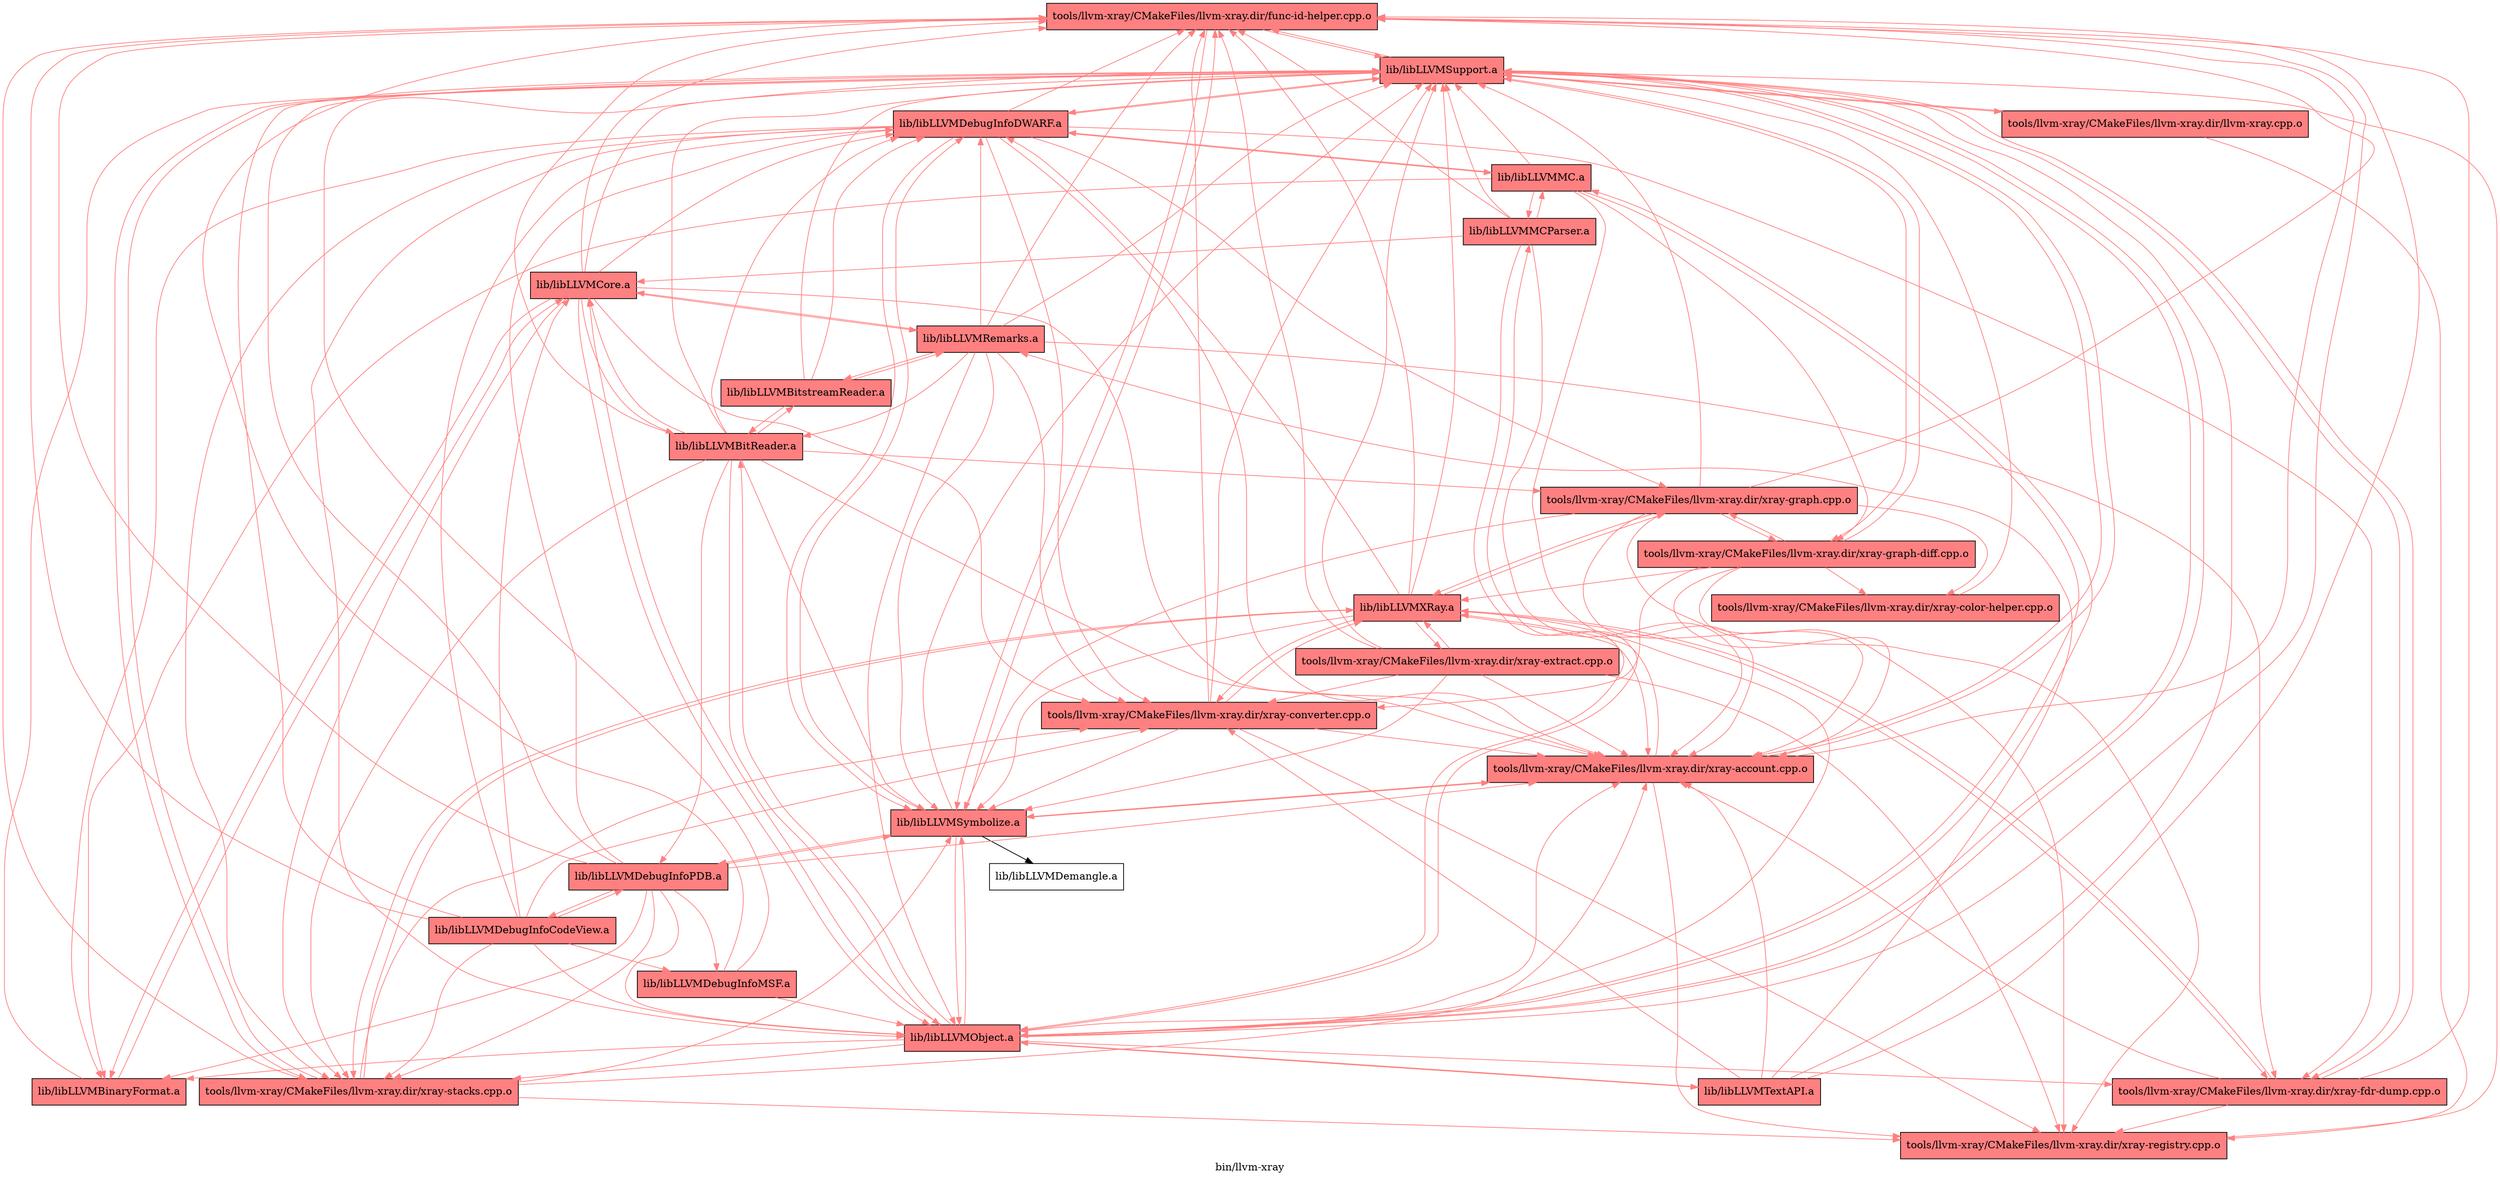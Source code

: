 digraph "bin/llvm-xray" {
	label="bin/llvm-xray";

	Node0x564caaba8e58 [shape=record,shape=record,style=filled,fillcolor="1.000000 0.5 1",label="{tools/llvm-xray/CMakeFiles/llvm-xray.dir/func-id-helper.cpp.o}"];
	Node0x564caaba8e58 -> Node0x564caaba6838[color="1.000000 0.5 1"];
	Node0x564caaba8e58 -> Node0x564caaba8ae8[color="1.000000 0.5 1"];
	Node0x564caaba6838 [shape=record,shape=record,style=filled,fillcolor="1.000000 0.5 1",label="{lib/libLLVMSupport.a}"];
	Node0x564caaba6838 -> Node0x564caaba8e58[color="1.000000 0.5 1"];
	Node0x564caaba6838 -> Node0x564caaba83b8[color="1.000000 0.5 1"];
	Node0x564caaba6838 -> Node0x564caaba8b38[color="1.000000 0.5 1"];
	Node0x564caaba6838 -> Node0x564caaba6978[color="1.000000 0.5 1"];
	Node0x564caaba6838 -> Node0x564caaba5b18[color="1.000000 0.5 1"];
	Node0x564caaba6838 -> Node0x564caabab658[color="1.000000 0.5 1"];
	Node0x564caaba6838 -> Node0x564caaba6d88[color="1.000000 0.5 1"];
	Node0x564caaba6838 -> Node0x564caaba7238[color="1.000000 0.5 1"];
	Node0x564caaba8ae8 [shape=record,shape=record,style=filled,fillcolor="1.000000 0.5 1",label="{lib/libLLVMSymbolize.a}"];
	Node0x564caaba8ae8 -> Node0x564caaba8e58[color="1.000000 0.5 1"];
	Node0x564caaba8ae8 -> Node0x564caaba8b38[color="1.000000 0.5 1"];
	Node0x564caaba8ae8 -> Node0x564caaba6838[color="1.000000 0.5 1"];
	Node0x564caaba8ae8 -> Node0x564caaba7878[color="1.000000 0.5 1"];
	Node0x564caaba8ae8 -> Node0x564caaba6d88[color="1.000000 0.5 1"];
	Node0x564caaba8ae8 -> Node0x564caaba7238[color="1.000000 0.5 1"];
	Node0x564caaba8ae8 -> Node0x564caaba2738;
	Node0x564caaba83b8 [shape=record,shape=record,style=filled,fillcolor="1.000000 0.5 1",label="{tools/llvm-xray/CMakeFiles/llvm-xray.dir/llvm-xray.cpp.o}"];
	Node0x564caaba83b8 -> Node0x564caabac378[color="1.000000 0.5 1"];
	Node0x564caaba83b8 -> Node0x564caaba6838[color="1.000000 0.5 1"];
	Node0x564caabac378 [shape=record,shape=record,style=filled,fillcolor="1.000000 0.5 1",label="{tools/llvm-xray/CMakeFiles/llvm-xray.dir/xray-registry.cpp.o}"];
	Node0x564caabac378 -> Node0x564caaba6838[color="1.000000 0.5 1"];
	Node0x564caaba8b38 [shape=record,shape=record,style=filled,fillcolor="1.000000 0.5 1",label="{tools/llvm-xray/CMakeFiles/llvm-xray.dir/xray-account.cpp.o}"];
	Node0x564caaba8b38 -> Node0x564caaba8e58[color="1.000000 0.5 1"];
	Node0x564caaba8b38 -> Node0x564caabac378[color="1.000000 0.5 1"];
	Node0x564caaba8b38 -> Node0x564caaba6838[color="1.000000 0.5 1"];
	Node0x564caaba8b38 -> Node0x564caaba8ae8[color="1.000000 0.5 1"];
	Node0x564caaba8b38 -> Node0x564caaba8278[color="1.000000 0.5 1"];
	Node0x564caaba8278 [shape=record,shape=record,style=filled,fillcolor="1.000000 0.5 1",label="{lib/libLLVMXRay.a}"];
	Node0x564caaba8278 -> Node0x564caaba6978[color="1.000000 0.5 1"];
	Node0x564caaba8278 -> Node0x564caaba6838[color="1.000000 0.5 1"];
	Node0x564caaba8278 -> Node0x564caaba7238[color="1.000000 0.5 1"];
	Node0x564caaba8278 -> Node0x564caaba8e58[color="1.000000 0.5 1"];
	Node0x564caaba8278 -> Node0x564caaba8b38[color="1.000000 0.5 1"];
	Node0x564caaba8278 -> Node0x564caaba6e28[color="1.000000 0.5 1"];
	Node0x564caaba8278 -> Node0x564caaba7558[color="1.000000 0.5 1"];
	Node0x564caaba8278 -> Node0x564caaba8ae8[color="1.000000 0.5 1"];
	Node0x564caaba8278 -> Node0x564caaba6d88[color="1.000000 0.5 1"];
	Node0x564caaba8278 -> Node0x564caabab658[color="1.000000 0.5 1"];
	Node0x564caaba8278 -> Node0x564caabaab18[color="1.000000 0.5 1"];
	Node0x564caaba7e68 [shape=record,shape=record,style=filled,fillcolor="1.000000 0.5 1",label="{tools/llvm-xray/CMakeFiles/llvm-xray.dir/xray-color-helper.cpp.o}"];
	Node0x564caaba7e68 -> Node0x564caaba6838[color="1.000000 0.5 1"];
	Node0x564caaba6e28 [shape=record,shape=record,style=filled,fillcolor="1.000000 0.5 1",label="{tools/llvm-xray/CMakeFiles/llvm-xray.dir/xray-converter.cpp.o}"];
	Node0x564caaba6e28 -> Node0x564caaba8e58[color="1.000000 0.5 1"];
	Node0x564caaba6e28 -> Node0x564caaba8b38[color="1.000000 0.5 1"];
	Node0x564caaba6e28 -> Node0x564caabac378[color="1.000000 0.5 1"];
	Node0x564caaba6e28 -> Node0x564caaba6838[color="1.000000 0.5 1"];
	Node0x564caaba6e28 -> Node0x564caaba8ae8[color="1.000000 0.5 1"];
	Node0x564caaba6e28 -> Node0x564caaba8278[color="1.000000 0.5 1"];
	Node0x564caaba7558 [shape=record,shape=record,style=filled,fillcolor="1.000000 0.5 1",label="{tools/llvm-xray/CMakeFiles/llvm-xray.dir/xray-extract.cpp.o}"];
	Node0x564caaba7558 -> Node0x564caaba8e58[color="1.000000 0.5 1"];
	Node0x564caaba7558 -> Node0x564caaba8b38[color="1.000000 0.5 1"];
	Node0x564caaba7558 -> Node0x564caaba6e28[color="1.000000 0.5 1"];
	Node0x564caaba7558 -> Node0x564caabac378[color="1.000000 0.5 1"];
	Node0x564caaba7558 -> Node0x564caaba6838[color="1.000000 0.5 1"];
	Node0x564caaba7558 -> Node0x564caaba8ae8[color="1.000000 0.5 1"];
	Node0x564caaba7558 -> Node0x564caaba8278[color="1.000000 0.5 1"];
	Node0x564caaba6978 [shape=record,shape=record,style=filled,fillcolor="1.000000 0.5 1",label="{tools/llvm-xray/CMakeFiles/llvm-xray.dir/xray-fdr-dump.cpp.o}"];
	Node0x564caaba6978 -> Node0x564caaba8e58[color="1.000000 0.5 1"];
	Node0x564caaba6978 -> Node0x564caaba8b38[color="1.000000 0.5 1"];
	Node0x564caaba6978 -> Node0x564caabac378[color="1.000000 0.5 1"];
	Node0x564caaba6978 -> Node0x564caaba6838[color="1.000000 0.5 1"];
	Node0x564caaba6978 -> Node0x564caaba8278[color="1.000000 0.5 1"];
	Node0x564caaba5b18 [shape=record,shape=record,style=filled,fillcolor="1.000000 0.5 1",label="{tools/llvm-xray/CMakeFiles/llvm-xray.dir/xray-graph-diff.cpp.o}"];
	Node0x564caaba5b18 -> Node0x564caaba8b38[color="1.000000 0.5 1"];
	Node0x564caaba5b18 -> Node0x564caaba7e68[color="1.000000 0.5 1"];
	Node0x564caaba5b18 -> Node0x564caaba6e28[color="1.000000 0.5 1"];
	Node0x564caaba5b18 -> Node0x564caabaab18[color="1.000000 0.5 1"];
	Node0x564caaba5b18 -> Node0x564caabac378[color="1.000000 0.5 1"];
	Node0x564caaba5b18 -> Node0x564caaba6838[color="1.000000 0.5 1"];
	Node0x564caaba5b18 -> Node0x564caaba8278[color="1.000000 0.5 1"];
	Node0x564caabaab18 [shape=record,shape=record,style=filled,fillcolor="1.000000 0.5 1",label="{tools/llvm-xray/CMakeFiles/llvm-xray.dir/xray-graph.cpp.o}"];
	Node0x564caabaab18 -> Node0x564caaba8e58[color="1.000000 0.5 1"];
	Node0x564caabaab18 -> Node0x564caaba8b38[color="1.000000 0.5 1"];
	Node0x564caabaab18 -> Node0x564caaba7e68[color="1.000000 0.5 1"];
	Node0x564caabaab18 -> Node0x564caaba5b18[color="1.000000 0.5 1"];
	Node0x564caabaab18 -> Node0x564caabac378[color="1.000000 0.5 1"];
	Node0x564caabaab18 -> Node0x564caaba6838[color="1.000000 0.5 1"];
	Node0x564caabaab18 -> Node0x564caaba8ae8[color="1.000000 0.5 1"];
	Node0x564caabaab18 -> Node0x564caaba8278[color="1.000000 0.5 1"];
	Node0x564caabab658 [shape=record,shape=record,style=filled,fillcolor="1.000000 0.5 1",label="{tools/llvm-xray/CMakeFiles/llvm-xray.dir/xray-stacks.cpp.o}"];
	Node0x564caabab658 -> Node0x564caaba8e58[color="1.000000 0.5 1"];
	Node0x564caabab658 -> Node0x564caaba8b38[color="1.000000 0.5 1"];
	Node0x564caabab658 -> Node0x564caaba6e28[color="1.000000 0.5 1"];
	Node0x564caabab658 -> Node0x564caabac378[color="1.000000 0.5 1"];
	Node0x564caabab658 -> Node0x564caaba6838[color="1.000000 0.5 1"];
	Node0x564caabab658 -> Node0x564caaba8ae8[color="1.000000 0.5 1"];
	Node0x564caabab658 -> Node0x564caaba8278[color="1.000000 0.5 1"];
	Node0x564caaba7878 [shape=record,shape=record,style=filled,fillcolor="1.000000 0.5 1",label="{lib/libLLVMDebugInfoPDB.a}"];
	Node0x564caaba7878 -> Node0x564caaba6838[color="1.000000 0.5 1"];
	Node0x564caaba7878 -> Node0x564caaba6d88[color="1.000000 0.5 1"];
	Node0x564caaba7878 -> Node0x564caaba8b38[color="1.000000 0.5 1"];
	Node0x564caaba7878 -> Node0x564caaba8e58[color="1.000000 0.5 1"];
	Node0x564caaba7878 -> Node0x564caaba8ae8[color="1.000000 0.5 1"];
	Node0x564caaba7878 -> Node0x564caaba1d38[color="1.000000 0.5 1"];
	Node0x564caaba7878 -> Node0x564caaba39f8[color="1.000000 0.5 1"];
	Node0x564caaba7878 -> Node0x564caaba7238[color="1.000000 0.5 1"];
	Node0x564caaba7878 -> Node0x564caaba9c68[color="1.000000 0.5 1"];
	Node0x564caaba7878 -> Node0x564caabab658[color="1.000000 0.5 1"];
	Node0x564caaba6d88 [shape=record,shape=record,style=filled,fillcolor="1.000000 0.5 1",label="{lib/libLLVMObject.a}"];
	Node0x564caaba6d88 -> Node0x564caaba6838[color="1.000000 0.5 1"];
	Node0x564caaba6d88 -> Node0x564caaba1d38[color="1.000000 0.5 1"];
	Node0x564caaba6d88 -> Node0x564caaba8e58[color="1.000000 0.5 1"];
	Node0x564caaba6d88 -> Node0x564caaba8ae8[color="1.000000 0.5 1"];
	Node0x564caaba6d88 -> Node0x564caaba8b38[color="1.000000 0.5 1"];
	Node0x564caaba6d88 -> Node0x564caabaa078[color="1.000000 0.5 1"];
	Node0x564caaba6d88 -> Node0x564caaba9308[color="1.000000 0.5 1"];
	Node0x564caaba6d88 -> Node0x564caaba8db8[color="1.000000 0.5 1"];
	Node0x564caaba6d88 -> Node0x564caabaa5c8[color="1.000000 0.5 1"];
	Node0x564caaba6d88 -> Node0x564caaba6978[color="1.000000 0.5 1"];
	Node0x564caaba6d88 -> Node0x564caabab658[color="1.000000 0.5 1"];
	Node0x564caaba6d88 -> Node0x564caaba34f8[color="1.000000 0.5 1"];
	Node0x564caaba7238 [shape=record,shape=record,style=filled,fillcolor="1.000000 0.5 1",label="{lib/libLLVMDebugInfoDWARF.a}"];
	Node0x564caaba7238 -> Node0x564caaba8e58[color="1.000000 0.5 1"];
	Node0x564caaba7238 -> Node0x564caaba6978[color="1.000000 0.5 1"];
	Node0x564caaba7238 -> Node0x564caaba6838[color="1.000000 0.5 1"];
	Node0x564caaba7238 -> Node0x564caaba8ae8[color="1.000000 0.5 1"];
	Node0x564caaba7238 -> Node0x564caaba6d88[color="1.000000 0.5 1"];
	Node0x564caaba7238 -> Node0x564caaba1d38[color="1.000000 0.5 1"];
	Node0x564caaba7238 -> Node0x564caabaab18[color="1.000000 0.5 1"];
	Node0x564caaba7238 -> Node0x564caabab658[color="1.000000 0.5 1"];
	Node0x564caaba7238 -> Node0x564caabaa078[color="1.000000 0.5 1"];
	Node0x564caaba7238 -> Node0x564caaba8b38[color="1.000000 0.5 1"];
	Node0x564caaba7238 -> Node0x564caaba6e28[color="1.000000 0.5 1"];
	Node0x564caaba2738 [shape=record,shape=record,label="{lib/libLLVMDemangle.a}"];
	Node0x564caaba1d38 [shape=record,shape=record,style=filled,fillcolor="1.000000 0.5 1",label="{lib/libLLVMBinaryFormat.a}"];
	Node0x564caaba1d38 -> Node0x564caaba8db8[color="1.000000 0.5 1"];
	Node0x564caaba1d38 -> Node0x564caaba6838[color="1.000000 0.5 1"];
	Node0x564caabaa078 [shape=record,shape=record,style=filled,fillcolor="1.000000 0.5 1",label="{lib/libLLVMMC.a}"];
	Node0x564caabaa078 -> Node0x564caaba6838[color="1.000000 0.5 1"];
	Node0x564caabaa078 -> Node0x564caaba6d88[color="1.000000 0.5 1"];
	Node0x564caabaa078 -> Node0x564caaba7238[color="1.000000 0.5 1"];
	Node0x564caabaa078 -> Node0x564caaba8b38[color="1.000000 0.5 1"];
	Node0x564caabaa078 -> Node0x564caaba5b18[color="1.000000 0.5 1"];
	Node0x564caabaa078 -> Node0x564caabaa5c8[color="1.000000 0.5 1"];
	Node0x564caabaa078 -> Node0x564caaba1d38[color="1.000000 0.5 1"];
	Node0x564caaba9308 [shape=record,shape=record,style=filled,fillcolor="1.000000 0.5 1",label="{lib/libLLVMBitReader.a}"];
	Node0x564caaba9308 -> Node0x564caaba8e58[color="1.000000 0.5 1"];
	Node0x564caaba9308 -> Node0x564caaba8b38[color="1.000000 0.5 1"];
	Node0x564caaba9308 -> Node0x564caabab658[color="1.000000 0.5 1"];
	Node0x564caaba9308 -> Node0x564caaba6838[color="1.000000 0.5 1"];
	Node0x564caaba9308 -> Node0x564caaba8ae8[color="1.000000 0.5 1"];
	Node0x564caaba9308 -> Node0x564caaba8db8[color="1.000000 0.5 1"];
	Node0x564caaba9308 -> Node0x564caaba6d88[color="1.000000 0.5 1"];
	Node0x564caaba9308 -> Node0x564caaba7238[color="1.000000 0.5 1"];
	Node0x564caaba9308 -> Node0x564caabaaa78[color="1.000000 0.5 1"];
	Node0x564caaba9308 -> Node0x564caabaab18[color="1.000000 0.5 1"];
	Node0x564caaba9308 -> Node0x564caaba7878[color="1.000000 0.5 1"];
	Node0x564caaba8db8 [shape=record,shape=record,style=filled,fillcolor="1.000000 0.5 1",label="{lib/libLLVMCore.a}"];
	Node0x564caaba8db8 -> Node0x564caaba8b38[color="1.000000 0.5 1"];
	Node0x564caaba8db8 -> Node0x564caaba6838[color="1.000000 0.5 1"];
	Node0x564caaba8db8 -> Node0x564caaba9308[color="1.000000 0.5 1"];
	Node0x564caaba8db8 -> Node0x564caaba7238[color="1.000000 0.5 1"];
	Node0x564caaba8db8 -> Node0x564caaba1d38[color="1.000000 0.5 1"];
	Node0x564caaba8db8 -> Node0x564caaba6d88[color="1.000000 0.5 1"];
	Node0x564caaba8db8 -> Node0x564caaba8e58[color="1.000000 0.5 1"];
	Node0x564caaba8db8 -> Node0x564caabab068[color="1.000000 0.5 1"];
	Node0x564caaba8db8 -> Node0x564caabab658[color="1.000000 0.5 1"];
	Node0x564caaba8db8 -> Node0x564caaba6e28[color="1.000000 0.5 1"];
	Node0x564caabaa5c8 [shape=record,shape=record,style=filled,fillcolor="1.000000 0.5 1",label="{lib/libLLVMMCParser.a}"];
	Node0x564caabaa5c8 -> Node0x564caaba8e58[color="1.000000 0.5 1"];
	Node0x564caabaa5c8 -> Node0x564caaba8b38[color="1.000000 0.5 1"];
	Node0x564caabaa5c8 -> Node0x564caaba6838[color="1.000000 0.5 1"];
	Node0x564caabaa5c8 -> Node0x564caaba6d88[color="1.000000 0.5 1"];
	Node0x564caabaa5c8 -> Node0x564caabaa078[color="1.000000 0.5 1"];
	Node0x564caabaa5c8 -> Node0x564caaba8db8[color="1.000000 0.5 1"];
	Node0x564caaba34f8 [shape=record,shape=record,style=filled,fillcolor="1.000000 0.5 1",label="{lib/libLLVMTextAPI.a}"];
	Node0x564caaba34f8 -> Node0x564caaba6838[color="1.000000 0.5 1"];
	Node0x564caaba34f8 -> Node0x564caaba8e58[color="1.000000 0.5 1"];
	Node0x564caaba34f8 -> Node0x564caaba8b38[color="1.000000 0.5 1"];
	Node0x564caaba34f8 -> Node0x564caaba6e28[color="1.000000 0.5 1"];
	Node0x564caaba34f8 -> Node0x564caaba6d88[color="1.000000 0.5 1"];
	Node0x564caaba34f8 -> Node0x564caabab068[color="1.000000 0.5 1"];
	Node0x564caaba39f8 [shape=record,shape=record,style=filled,fillcolor="1.000000 0.5 1",label="{lib/libLLVMDebugInfoCodeView.a}"];
	Node0x564caaba39f8 -> Node0x564caaba6838[color="1.000000 0.5 1"];
	Node0x564caaba39f8 -> Node0x564caaba8e58[color="1.000000 0.5 1"];
	Node0x564caaba39f8 -> Node0x564caaba6d88[color="1.000000 0.5 1"];
	Node0x564caaba39f8 -> Node0x564caaba7878[color="1.000000 0.5 1"];
	Node0x564caaba39f8 -> Node0x564caaba9c68[color="1.000000 0.5 1"];
	Node0x564caaba39f8 -> Node0x564caabab658[color="1.000000 0.5 1"];
	Node0x564caaba39f8 -> Node0x564caaba8db8[color="1.000000 0.5 1"];
	Node0x564caaba39f8 -> Node0x564caaba7238[color="1.000000 0.5 1"];
	Node0x564caaba39f8 -> Node0x564caaba6e28[color="1.000000 0.5 1"];
	Node0x564caaba9c68 [shape=record,shape=record,style=filled,fillcolor="1.000000 0.5 1",label="{lib/libLLVMDebugInfoMSF.a}"];
	Node0x564caaba9c68 -> Node0x564caaba8e58[color="1.000000 0.5 1"];
	Node0x564caaba9c68 -> Node0x564caaba6838[color="1.000000 0.5 1"];
	Node0x564caaba9c68 -> Node0x564caaba6d88[color="1.000000 0.5 1"];
	Node0x564caabaaa78 [shape=record,shape=record,style=filled,fillcolor="1.000000 0.5 1",label="{lib/libLLVMBitstreamReader.a}"];
	Node0x564caabaaa78 -> Node0x564caaba6838[color="1.000000 0.5 1"];
	Node0x564caabaaa78 -> Node0x564caaba7238[color="1.000000 0.5 1"];
	Node0x564caabaaa78 -> Node0x564caaba9308[color="1.000000 0.5 1"];
	Node0x564caabaaa78 -> Node0x564caabab068[color="1.000000 0.5 1"];
	Node0x564caabab068 [shape=record,shape=record,style=filled,fillcolor="1.000000 0.5 1",label="{lib/libLLVMRemarks.a}"];
	Node0x564caabab068 -> Node0x564caaba6978[color="1.000000 0.5 1"];
	Node0x564caabab068 -> Node0x564caaba6838[color="1.000000 0.5 1"];
	Node0x564caabab068 -> Node0x564caaba9308[color="1.000000 0.5 1"];
	Node0x564caabab068 -> Node0x564caaba8ae8[color="1.000000 0.5 1"];
	Node0x564caabab068 -> Node0x564caaba8db8[color="1.000000 0.5 1"];
	Node0x564caabab068 -> Node0x564caaba7238[color="1.000000 0.5 1"];
	Node0x564caabab068 -> Node0x564caaba8e58[color="1.000000 0.5 1"];
	Node0x564caabab068 -> Node0x564caaba6d88[color="1.000000 0.5 1"];
	Node0x564caabab068 -> Node0x564caabaaa78[color="1.000000 0.5 1"];
	Node0x564caabab068 -> Node0x564caaba6e28[color="1.000000 0.5 1"];
}

